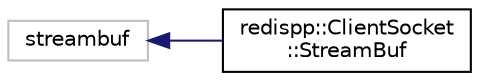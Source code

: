 digraph "Graphical Class Hierarchy"
{
  edge [fontname="Helvetica",fontsize="10",labelfontname="Helvetica",labelfontsize="10"];
  node [fontname="Helvetica",fontsize="10",shape=record];
  rankdir="LR";
  Node9 [label="streambuf",height=0.2,width=0.4,color="grey75", fillcolor="white", style="filled"];
  Node9 -> Node0 [dir="back",color="midnightblue",fontsize="10",style="solid",fontname="Helvetica"];
  Node0 [label="redispp::ClientSocket\l::StreamBuf",height=0.2,width=0.4,color="black", fillcolor="white", style="filled",URL="$classredispp_1_1_client_socket_1_1_stream_buf.html"];
}
